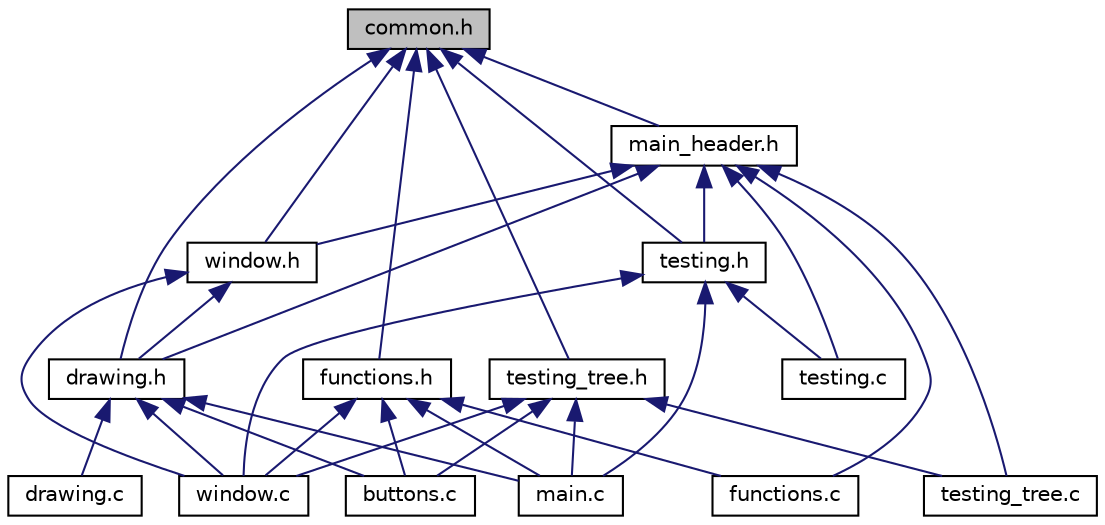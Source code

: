 digraph "common.h"
{
  edge [fontname="Helvetica",fontsize="10",labelfontname="Helvetica",labelfontsize="10"];
  node [fontname="Helvetica",fontsize="10",shape=record];
  Node1 [label="common.h",height=0.2,width=0.4,color="black", fillcolor="grey75", style="filled", fontcolor="black"];
  Node1 -> Node2 [dir="back",color="midnightblue",fontsize="10",style="solid"];
  Node2 [label="drawing.h",height=0.2,width=0.4,color="black", fillcolor="white", style="filled",URL="$drawing_8h.html"];
  Node2 -> Node3 [dir="back",color="midnightblue",fontsize="10",style="solid"];
  Node3 [label="buttons.c",height=0.2,width=0.4,color="black", fillcolor="white", style="filled",URL="$buttons_8c.html"];
  Node2 -> Node4 [dir="back",color="midnightblue",fontsize="10",style="solid"];
  Node4 [label="drawing.c",height=0.2,width=0.4,color="black", fillcolor="white", style="filled",URL="$drawing_8c.html"];
  Node2 -> Node5 [dir="back",color="midnightblue",fontsize="10",style="solid"];
  Node5 [label="main.c",height=0.2,width=0.4,color="black", fillcolor="white", style="filled",URL="$main_8c.html"];
  Node2 -> Node6 [dir="back",color="midnightblue",fontsize="10",style="solid"];
  Node6 [label="window.c",height=0.2,width=0.4,color="black", fillcolor="white", style="filled",URL="$window_8c.html"];
  Node1 -> Node7 [dir="back",color="midnightblue",fontsize="10",style="solid"];
  Node7 [label="main_header.h",height=0.2,width=0.4,color="black", fillcolor="white", style="filled",URL="$main__header_8h.html"];
  Node7 -> Node2 [dir="back",color="midnightblue",fontsize="10",style="solid"];
  Node7 -> Node8 [dir="back",color="midnightblue",fontsize="10",style="solid"];
  Node8 [label="window.h",height=0.2,width=0.4,color="black", fillcolor="white", style="filled",URL="$window_8h.html"];
  Node8 -> Node2 [dir="back",color="midnightblue",fontsize="10",style="solid"];
  Node8 -> Node6 [dir="back",color="midnightblue",fontsize="10",style="solid"];
  Node7 -> Node9 [dir="back",color="midnightblue",fontsize="10",style="solid"];
  Node9 [label="functions.c",height=0.2,width=0.4,color="black", fillcolor="white", style="filled",URL="$functions_8c.html"];
  Node7 -> Node10 [dir="back",color="midnightblue",fontsize="10",style="solid"];
  Node10 [label="testing.h",height=0.2,width=0.4,color="black", fillcolor="white", style="filled",URL="$testing_8h.html"];
  Node10 -> Node5 [dir="back",color="midnightblue",fontsize="10",style="solid"];
  Node10 -> Node11 [dir="back",color="midnightblue",fontsize="10",style="solid"];
  Node11 [label="testing.c",height=0.2,width=0.4,color="black", fillcolor="white", style="filled",URL="$testing_8c.html"];
  Node10 -> Node6 [dir="back",color="midnightblue",fontsize="10",style="solid"];
  Node7 -> Node11 [dir="back",color="midnightblue",fontsize="10",style="solid"];
  Node7 -> Node12 [dir="back",color="midnightblue",fontsize="10",style="solid"];
  Node12 [label="testing_tree.c",height=0.2,width=0.4,color="black", fillcolor="white", style="filled",URL="$testing__tree_8c.html"];
  Node1 -> Node8 [dir="back",color="midnightblue",fontsize="10",style="solid"];
  Node1 -> Node13 [dir="back",color="midnightblue",fontsize="10",style="solid"];
  Node13 [label="testing_tree.h",height=0.2,width=0.4,color="black", fillcolor="white", style="filled",URL="$testing__tree_8h.html"];
  Node13 -> Node3 [dir="back",color="midnightblue",fontsize="10",style="solid"];
  Node13 -> Node5 [dir="back",color="midnightblue",fontsize="10",style="solid"];
  Node13 -> Node12 [dir="back",color="midnightblue",fontsize="10",style="solid"];
  Node13 -> Node6 [dir="back",color="midnightblue",fontsize="10",style="solid"];
  Node1 -> Node14 [dir="back",color="midnightblue",fontsize="10",style="solid"];
  Node14 [label="functions.h",height=0.2,width=0.4,color="black", fillcolor="white", style="filled",URL="$functions_8h.html"];
  Node14 -> Node3 [dir="back",color="midnightblue",fontsize="10",style="solid"];
  Node14 -> Node9 [dir="back",color="midnightblue",fontsize="10",style="solid"];
  Node14 -> Node5 [dir="back",color="midnightblue",fontsize="10",style="solid"];
  Node14 -> Node6 [dir="back",color="midnightblue",fontsize="10",style="solid"];
  Node1 -> Node10 [dir="back",color="midnightblue",fontsize="10",style="solid"];
}

